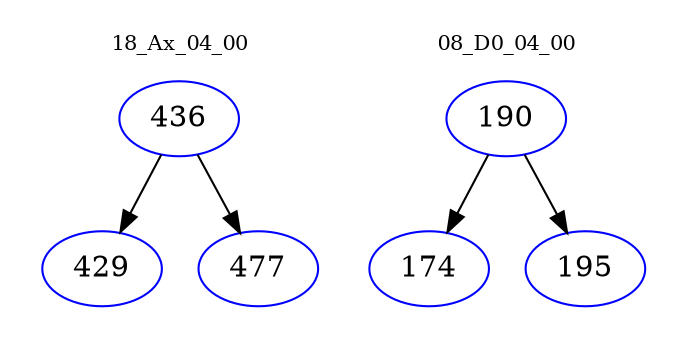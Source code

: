 digraph{
subgraph cluster_0 {
color = white
label = "18_Ax_04_00";
fontsize=10;
T0_436 [label="436", color="blue"]
T0_436 -> T0_429 [color="black"]
T0_429 [label="429", color="blue"]
T0_436 -> T0_477 [color="black"]
T0_477 [label="477", color="blue"]
}
subgraph cluster_1 {
color = white
label = "08_D0_04_00";
fontsize=10;
T1_190 [label="190", color="blue"]
T1_190 -> T1_174 [color="black"]
T1_174 [label="174", color="blue"]
T1_190 -> T1_195 [color="black"]
T1_195 [label="195", color="blue"]
}
}
